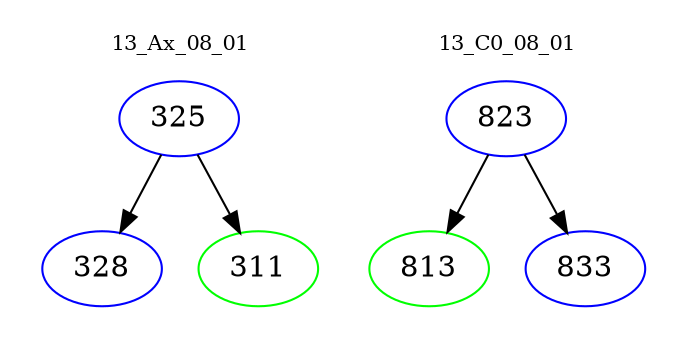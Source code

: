 digraph{
subgraph cluster_0 {
color = white
label = "13_Ax_08_01";
fontsize=10;
T0_325 [label="325", color="blue"]
T0_325 -> T0_328 [color="black"]
T0_328 [label="328", color="blue"]
T0_325 -> T0_311 [color="black"]
T0_311 [label="311", color="green"]
}
subgraph cluster_1 {
color = white
label = "13_C0_08_01";
fontsize=10;
T1_823 [label="823", color="blue"]
T1_823 -> T1_813 [color="black"]
T1_813 [label="813", color="green"]
T1_823 -> T1_833 [color="black"]
T1_833 [label="833", color="blue"]
}
}
